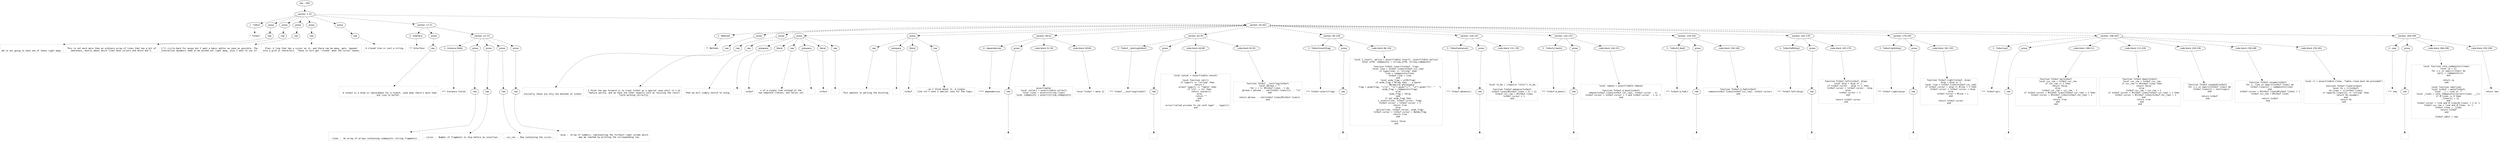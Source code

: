 digraph lpegNode {

node [fontname=Helvetica]
edge [style=dashed]

doc_0 [label="doc - 294"]


doc_0 -> { section_1}
{rank=same; section_1}

section_1 [label="section: 1-33"]


// END RANK doc_0

section_1 -> { header_2 prose_3 prose_4 prose_5 prose_6 prose_7 section_8 section_9}
{rank=same; header_2 prose_3 prose_4 prose_5 prose_6 prose_7 section_8 section_9}

header_2 [label="1 : Txtbuf"]

prose_3 [label="prose"]

prose_4 [label="prose"]

prose_5 [label="prose"]

prose_6 [label="prose"]

prose_7 [label="prose"]

section_8 [label="section: 17-21"]

section_9 [label="section: 34-263"]


// END RANK section_1

header_2 -> leaf_10
leaf_10  [color=Gray,shape=rectangle,fontname=Inconsolata,label="* Txtbuf"]
// END RANK header_2

prose_3 -> { raw_11}
{rank=same; raw_11}

raw_11 [label="raw"]


// END RANK prose_3

raw_11 -> leaf_12
leaf_12  [color=Gray,shape=rectangle,fontname=Inconsolata,label="

We're not going to have one of these right away.
"]
// END RANK raw_11

prose_4 -> { raw_13}
{rank=same; raw_13}

raw_13 [label="raw"]


// END RANK prose_4

raw_13 -> leaf_14
leaf_14  [color=Gray,shape=rectangle,fontname=Inconsolata,label="
This is not much more than an ordinary array of lines that has a bit of
awareness, mostly about which lines have cursors and which don't.
"]
// END RANK raw_13

prose_5 -> { raw_15}
{rank=same; raw_15}

raw_15 [label="raw"]


// END RANK prose_5

raw_15 -> leaf_16
leaf_16  [color=Gray,shape=rectangle,fontname=Inconsolata,label="
I'll circle back for quipu but I want a basic editor as soon as possible. The
interaction dynamics need to be worked out right away, plus I want to use it!
"]
// END RANK raw_15

prose_6 -> { raw_17}
{rank=same; raw_17}

raw_17 [label="raw"]


// END RANK prose_6

raw_17 -> leaf_18
leaf_18  [color=Gray,shape=rectangle,fontname=Inconsolata,label="
Plan: A line that has a cursor on it, and there can be many, gets 'opened'
into a grid of characters.  These in turn get 'closed' when the cursor leaves.
"]
// END RANK raw_17

prose_7 -> { raw_19}
{rank=same; raw_19}

raw_19 [label="raw"]


// END RANK prose_7

raw_19 -> leaf_20
leaf_20  [color=Gray,shape=rectangle,fontname=Inconsolata,label="
A closed line is just a string.

"]
// END RANK raw_19

section_8 -> { header_21 prose_22 section_23}
{rank=same; header_21 prose_22 section_23}

header_21 [label="2 : Interface"]

prose_22 [label="prose"]

section_23 [label="section: 22-33"]


// END RANK section_8

header_21 -> leaf_24
leaf_24  [color=Gray,shape=rectangle,fontname=Inconsolata,label="** Interface"]
// END RANK header_21

prose_22 -> { raw_25}
{rank=same; raw_25}

raw_25 [label="raw"]


// END RANK prose_22

raw_25 -> leaf_26
leaf_26  [color=Gray,shape=rectangle,fontname=Inconsolata,label="

  A txtbuf is a drop-in replacement for a txtbuf, used when there's more than
one line to buffer.
"]
// END RANK raw_25

section_23 -> { header_27 prose_28 prose_29 prose_30 prose_31}
{rank=same; header_27 prose_28 prose_29 prose_30 prose_31}

header_27 [label="3 : Instance fields"]

prose_28 [label="prose"]

prose_29 [label="prose"]

prose_30 [label="prose"]

prose_31 [label="prose"]


// END RANK section_23

header_27 -> leaf_32
leaf_32  [color=Gray,shape=rectangle,fontname=Inconsolata,label="*** Instance fields"]
// END RANK header_27

prose_28 -> { raw_33}
{rank=same; raw_33}

raw_33 [label="raw"]


// END RANK prose_28

raw_33 -> leaf_34
leaf_34  [color=Gray,shape=rectangle,fontname=Inconsolata,label="

- lines :  An array of arrays containing codepoints (string fragments).
"]
// END RANK raw_33

prose_29 -> { raw_35}
{rank=same; raw_35}

raw_35 [label="raw"]


// END RANK prose_29

raw_35 -> leaf_36
leaf_36  [color=Gray,shape=rectangle,fontname=Inconsolata,label="
- cursor :  Number of fragments to skip before an insertion.
"]
// END RANK raw_35

prose_30 -> { raw_37}
{rank=same; raw_37}

raw_37 [label="raw"]


// END RANK prose_30

raw_37 -> leaf_38
leaf_38  [color=Gray,shape=rectangle,fontname=Inconsolata,label="
- cur_row :  Row containing the cursor.
"]
// END RANK raw_37

prose_31 -> { raw_39}
{rank=same; raw_39}

raw_39 [label="raw"]


// END RANK prose_31

raw_39 -> leaf_40
leaf_40  [color=Gray,shape=rectangle,fontname=Inconsolata,label="
- disp :  Array of numbers, representing the furthest-right column which
          may be reached by printing the corresponding row.

"]
// END RANK raw_39

section_9 -> { header_41 prose_42 prose_43 prose_44 prose_45 section_46 section_47 section_48 section_49 section_50 section_51 section_52 section_53 section_54 section_55}
{rank=same; header_41 prose_42 prose_43 prose_44 prose_45 section_46 section_47 section_48 section_49 section_50 section_51 section_52 section_53 section_54 section_55}

header_41 [label="2 : Methods"]

prose_42 [label="prose"]

prose_43 [label="prose"]

prose_44 [label="prose"]

prose_45 [label="prose"]

section_46 [label="section: 49-61"]

section_47 [label="section: 62-93"]

section_48 [label="section: 94-128"]

section_49 [label="section: 129-141"]

section_50 [label="section: 142-153"]

section_51 [label="section: 154-162"]

section_52 [label="section: 163-178"]

section_53 [label="section: 179-195"]

section_54 [label="section: 196-263"]

section_55 [label="section: 264-294"]


// END RANK section_9

header_41 -> leaf_56
leaf_56  [color=Gray,shape=rectangle,fontname=Inconsolata,label="** Methods"]
// END RANK header_41

prose_42 -> { raw_57}
{rank=same; raw_57}

raw_57 [label="raw"]


// END RANK prose_42

raw_57 -> leaf_58
leaf_58  [color=Gray,shape=rectangle,fontname=Inconsolata,label="

Initially these are only the methods of txtbuf.
"]
// END RANK raw_57

prose_43 -> { raw_59}
{rank=same; raw_59}

raw_59 [label="raw"]


// END RANK prose_43

raw_59 -> leaf_60
leaf_60  [color=Gray,shape=rectangle,fontname=Inconsolata,label="
I think the way forward is to treat txtbuf as a special case until it's at
feature parity, and we have the other aspects such as resizing the result
field working correctly.
"]
// END RANK raw_59

prose_44 -> { raw_61 prespace_62 literal_63 raw_64 prespace_65 literal_66 raw_67}
{rank=same; raw_61 prespace_62 literal_63 raw_64 prespace_65 literal_66 raw_67}

raw_61 [label="raw"]

prespace_62 [label="prespace"]

literal_63 [label="literal"]

raw_64 [label="raw"]

prespace_65 [label="prespace"]

literal_66 [label="literal"]

raw_67 [label="raw"]


// END RANK prose_44

raw_61 -> leaf_68
leaf_68  [color=Gray,shape=rectangle,fontname=Inconsolata,label="
Then we will simply switch to using"]
// END RANK raw_61

prespace_62 -> leaf_69
leaf_69  [color=Gray,shape=rectangle,fontname=Inconsolata,label=" "]
// END RANK prespace_62

literal_63 -> leaf_70
leaf_70  [color=Gray,shape=rectangle,fontname=Inconsolata,label="txtbuf"]
// END RANK literal_63

raw_64 -> leaf_71
leaf_71  [color=Gray,shape=rectangle,fontname=Inconsolata,label="s of a single line instead of the
two separate classes, and factor out"]
// END RANK raw_64

prespace_65 -> leaf_72
leaf_72  [color=Gray,shape=rectangle,fontname=Inconsolata,label=" "]
// END RANK prespace_65

literal_66 -> leaf_73
leaf_73  [color=Gray,shape=rectangle,fontname=Inconsolata,label="txtbuf"]
// END RANK literal_66

raw_67 -> leaf_74
leaf_74  [color=Gray,shape=rectangle,fontname=Inconsolata,label=".
"]
// END RANK raw_67

prose_45 -> { raw_75 prespace_76 literal_77 raw_78}
{rank=same; raw_75 prespace_76 literal_77 raw_78}

raw_75 [label="raw"]

prespace_76 [label="prespace"]

literal_77 [label="literal"]

raw_78 [label="raw"]


// END RANK prose_45

raw_75 -> leaf_79
leaf_79  [color=Gray,shape=rectangle,fontname=Inconsolata,label="
This amounts to porting the existing"]
// END RANK raw_75

prespace_76 -> leaf_80
leaf_80  [color=Gray,shape=rectangle,fontname=Inconsolata,label=" "]
// END RANK prespace_76

literal_77 -> leaf_81
leaf_81  [color=Gray,shape=rectangle,fontname=Inconsolata,label="txtbuf"]
// END RANK literal_77

raw_78 -> leaf_82
leaf_82  [color=Gray,shape=rectangle,fontname=Inconsolata,label=", as I think about it. A single
line isn't even a special case for the logic.

"]
// END RANK raw_78

section_46 -> { header_83 prose_84 codeblock_85 codeblock_86}
{rank=same; header_83 prose_84 codeblock_85 codeblock_86}

header_83 [label="4 : dependencies"]

prose_84 [label="prose"]

codeblock_85 [label="code block 51-56"]

codeblock_86 [label="code block 58-60"]


// END RANK section_46

header_83 -> leaf_87
leaf_87  [color=Gray,shape=rectangle,fontname=Inconsolata,label="**** dependencies"]
// END RANK header_83

prose_84 -> { raw_88}
{rank=same; raw_88}

raw_88 [label="raw"]


// END RANK prose_84

raw_88 -> leaf_89
leaf_89  [color=Gray,shape=rectangle,fontname=Inconsolata,label="
"]
// END RANK raw_88

codeblock_85 -> leaf_90
leaf_90  [color=Gray,shape=rectangle,fontname=Inconsolata,label="assert(meta)
local collect = assert(table.collect)
local lines = assert(string.lines)
local codepoints = assert(string.codepoints)"]
// END RANK codeblock_85

codeblock_86 -> leaf_91
leaf_91  [color=Gray,shape=rectangle,fontname=Inconsolata,label="local Txtbuf = meta {}"]
// END RANK codeblock_86

section_47 -> { header_92 prose_93 codeblock_94 codeblock_95}
{rank=same; header_92 prose_93 codeblock_94 codeblock_95}

header_92 [label="3 : Txtbuf.__tostring(txtbuf)"]

prose_93 [label="prose"]

codeblock_94 [label="code block 64-80"]

codeblock_95 [label="code block 82-91"]


// END RANK section_47

header_92 -> leaf_96
leaf_96  [color=Gray,shape=rectangle,fontname=Inconsolata,label="*** Txtbuf.__tostring(txtbuf)"]
// END RANK header_92

prose_93 -> { raw_97}
{rank=same; raw_97}

raw_97 [label="raw"]


// END RANK prose_93

raw_97 -> leaf_98
leaf_98  [color=Gray,shape=rectangle,fontname=Inconsolata,label="
"]
// END RANK raw_97

codeblock_94 -> leaf_99
leaf_99  [color=Gray,shape=rectangle,fontname=Inconsolata,label="local concat = assert(table.concat)

local function cat(l)
   if type(l) == \"string\" then
      return l
   elseif type(l) == \"table\" then
      if l[1] ~= nil then
         return concat(l)
      else
         return \"\"
      end
   end

   error(\"called private fn cat with type\" .. type(l))
end"]
// END RANK codeblock_94

codeblock_95 -> leaf_100
leaf_100  [color=Gray,shape=rectangle,fontname=Inconsolata,label="function Txtbuf.__tostring(txtbuf)
   local phrase = \"\"
   for i = 1, #txtbuf.lines - 1 do
      phrase = phrase .. cat(txtbuf.lines[i]) .. \"\\n\"
   end

   return phrase .. cat(txtbuf.lines[#txtbuf.lines])
end"]
// END RANK codeblock_95

section_48 -> { header_101 prose_102 codeblock_103}
{rank=same; header_101 prose_102 codeblock_103}

header_101 [label="3 : Txtbuf:insert(frag)"]

prose_102 [label="prose"]

codeblock_103 [label="code block 96-126"]


// END RANK section_48

header_101 -> leaf_104
leaf_104  [color=Gray,shape=rectangle,fontname=Inconsolata,label="*** Txtbuf:insert(frag)"]
// END RANK header_101

prose_102 -> { raw_105}
{rank=same; raw_105}

raw_105 [label="raw"]


// END RANK prose_102

raw_105 -> leaf_106
leaf_106  [color=Gray,shape=rectangle,fontname=Inconsolata,label="
"]
// END RANK raw_105

codeblock_103 -> leaf_107
leaf_107  [color=Gray,shape=rectangle,fontname=Inconsolata,label="local t_insert, splice = assert(table.insert), assert(table.splice)
local utf8, codepoints = string.utf8, string.codepoints

function Txtbuf.insert(txtbuf, frag)
   local line = txtbuf.lines[txtbuf.cur_row]
   if type(line) == \"string\" then
      line = codepoints(line)
      txtbuf.line = line
   end
   local wide_frag = utf8(frag)
   if wide_frag < #frag then -- a paste
      -- Normalize whitespace
      frag = gsub(frag, \"\\r\\n\", \"\\n\"):gsub(\"\\r\", \"\\n\"):gsub(\"\\t\", \"   \")
      wide_frag = codepoints(frag)
   else
      wide_frag = false
   end
   if not wide_frag then
      t_insert(line, txtbuf.cursor, frag)
      txtbuf.cursor = txtbuf.cursor + 1
      return true
   else
      splice(line, txtbuf.cursor, wide_frag)
      txtbuf.cursor = txtbuf.cursor + #wide_frag
      return true
   end

   return false
end"]
// END RANK codeblock_103

section_49 -> { header_108 prose_109 codeblock_110}
{rank=same; header_108 prose_109 codeblock_110}

header_108 [label="3 : Txtbuf:advance()"]

prose_109 [label="prose"]

codeblock_110 [label="code block 131-139"]


// END RANK section_49

header_108 -> leaf_111
leaf_111  [color=Gray,shape=rectangle,fontname=Inconsolata,label="*** Txtbuf:advance()"]
// END RANK header_108

prose_109 -> { raw_112}
{rank=same; raw_112}

raw_112 [label="raw"]


// END RANK prose_109

raw_112 -> leaf_113
leaf_113  [color=Gray,shape=rectangle,fontname=Inconsolata,label="
"]
// END RANK raw_112

codeblock_110 -> leaf_114
leaf_114  [color=Gray,shape=rectangle,fontname=Inconsolata,label="local ts_bw = (require \"color\").ts_bw

function Txtbuf.advance(txtbuf)
   txtbuf.lines[#txtbuf.lines + 1] = {}
   txtbuf.cur_row = #txtbuf.lines
   txtbuf.cursor = 1
end"]
// END RANK codeblock_110

section_50 -> { header_115 prose_116 codeblock_117}
{rank=same; header_115 prose_116 codeblock_117}

header_115 [label="3 : Txtbuf:d_back()"]

prose_116 [label="prose"]

codeblock_117 [label="code block 144-151"]


// END RANK section_50

header_115 -> leaf_118
leaf_118  [color=Gray,shape=rectangle,fontname=Inconsolata,label="*** Txtbuf:d_back()"]
// END RANK header_115

prose_116 -> { raw_119}
{rank=same; raw_119}

raw_119 [label="raw"]


// END RANK prose_116

raw_119 -> leaf_120
leaf_120  [color=Gray,shape=rectangle,fontname=Inconsolata,label="
"]
// END RANK raw_119

codeblock_117 -> leaf_121
leaf_121  [color=Gray,shape=rectangle,fontname=Inconsolata,label="local remove = assert(table.remove)

function Txtbuf.d_back(txtbuf)
   remove(txtbuf.lines[txtbuf.cur_row], txtbuf.cursor - 1)
   txtbuf.cursor = txtbuf.cursor > 1 and txtbuf.cursor - 1 or 1
end"]
// END RANK codeblock_117

section_51 -> { header_122 prose_123 codeblock_124}
{rank=same; header_122 prose_123 codeblock_124}

header_122 [label="3 : Txtbuf:d_fwd()"]

prose_123 [label="prose"]

codeblock_124 [label="code block 156-160"]


// END RANK section_51

header_122 -> leaf_125
leaf_125  [color=Gray,shape=rectangle,fontname=Inconsolata,label="*** Txtbuf:d_fwd()"]
// END RANK header_122

prose_123 -> { raw_126}
{rank=same; raw_126}

raw_126 [label="raw"]


// END RANK prose_123

raw_126 -> leaf_127
leaf_127  [color=Gray,shape=rectangle,fontname=Inconsolata,label="
"]
// END RANK raw_126

codeblock_124 -> leaf_128
leaf_128  [color=Gray,shape=rectangle,fontname=Inconsolata,label="function Txtbuf.d_fwd(txtbuf)
   remove(txtbuf.lines[txtbuf.cur_row], txtbuf.cursor)
end"]
// END RANK codeblock_124

section_52 -> { header_129 prose_130 codeblock_131}
{rank=same; header_129 prose_130 codeblock_131}

header_129 [label="3 : Txtbuf:left(disp)"]

prose_130 [label="prose"]

codeblock_131 [label="code block 165-176"]


// END RANK section_52

header_129 -> leaf_132
leaf_132  [color=Gray,shape=rectangle,fontname=Inconsolata,label="*** Txtbuf:left(disp)"]
// END RANK header_129

prose_130 -> { raw_133}
{rank=same; raw_133}

raw_133 [label="raw"]


// END RANK prose_130

raw_133 -> leaf_134
leaf_134  [color=Gray,shape=rectangle,fontname=Inconsolata,label="
"]
// END RANK raw_133

codeblock_131 -> leaf_135
leaf_135  [color=Gray,shape=rectangle,fontname=Inconsolata,label="function Txtbuf.left(txtbuf, disp)
   local disp = disp or 1
   if txtbuf.cursor - disp >= 1 then
      txtbuf.cursor = txtbuf.cursor - disp
   else
      txtbuf.cursor = 1
   end

   return txtbuf.cursor
end"]
// END RANK codeblock_131

section_53 -> { header_136 prose_137 codeblock_138}
{rank=same; header_136 prose_137 codeblock_138}

header_136 [label="3 : Txtbuf:right(disp)"]

prose_137 [label="prose"]

codeblock_138 [label="code block 181-193"]


// END RANK section_53

header_136 -> leaf_139
leaf_139  [color=Gray,shape=rectangle,fontname=Inconsolata,label="*** Txtbuf:right(disp)"]
// END RANK header_136

prose_137 -> { raw_140}
{rank=same; raw_140}

raw_140 [label="raw"]


// END RANK prose_137

raw_140 -> leaf_141
leaf_141  [color=Gray,shape=rectangle,fontname=Inconsolata,label="
"]
// END RANK raw_140

codeblock_138 -> leaf_142
leaf_142  [color=Gray,shape=rectangle,fontname=Inconsolata,label="function Txtbuf.right(txtbuf, disp)
   disp = disp or 1
   local line = txtbuf.lines[txtbuf.cur_row]
   if txtbuf.cursor + disp <= #line + 1 then
      txtbuf.cursor = txtbuf.cursor + disp
   else
      txtbuf.cursor = #line + 1
   end

   return txtbuf.cursor
end"]
// END RANK codeblock_138

section_54 -> { header_143 prose_144 codeblock_145 codeblock_146 codeblock_147 codeblock_148 codeblock_149}
{rank=same; header_143 prose_144 codeblock_145 codeblock_146 codeblock_147 codeblock_148 codeblock_149}

header_143 [label="3 : Txtbuf:up()"]

prose_144 [label="prose"]

codeblock_145 [label="code block 198-211"]

codeblock_146 [label="code block 213-226"]

codeblock_147 [label="code block 228-236"]

codeblock_148 [label="code block 238-248"]

codeblock_149 [label="code block 250-261"]


// END RANK section_54

header_143 -> leaf_150
leaf_150  [color=Gray,shape=rectangle,fontname=Inconsolata,label="*** Txtbuf:up()"]
// END RANK header_143

prose_144 -> { raw_151}
{rank=same; raw_151}

raw_151 [label="raw"]


// END RANK prose_144

raw_151 -> leaf_152
leaf_152  [color=Gray,shape=rectangle,fontname=Inconsolata,label="
"]
// END RANK raw_151

codeblock_145 -> leaf_153
leaf_153  [color=Gray,shape=rectangle,fontname=Inconsolata,label="function Txtbuf.up(txtbuf)
   local cur_row = txtbuf.cur_row
   if cur_row == 1 then
      return false
   else
      txtbuf.cur_row = cur_row - 1
      if txtbuf.cursor > #txtbuf.lines[txtbuf.cur_row] + 1 then
         txtbuf.cursor = #txtbuf.lines[txtbuf.cur_row] + 1
      end
      return true
   end
end"]
// END RANK codeblock_145

codeblock_146 -> leaf_154
leaf_154  [color=Gray,shape=rectangle,fontname=Inconsolata,label="function Txtbuf.down(txtbuf)
   local cur_row = txtbuf.cur_row
   if cur_row == #txtbuf.lines then
      return false
   else
      txtbuf.cur_row = cur_row + 1
      if txtbuf.cursor > #txtbuf.lines[txtbuf.cur_row] + 1 then
         txtbuf.cursor = #txtbuf.lines[txtbuf.cur_row] + 1
      end
      return true
   end
end"]
// END RANK codeblock_146

codeblock_147 -> leaf_155
leaf_155  [color=Gray,shape=rectangle,fontname=Inconsolata,label="function Txtbuf.suspend(txtbuf)
   for i,v in ipairs(txtbuf.lines) do
      txtbuf.lines[i] = tostring(v)
   end

   return txtbuf
end"]
// END RANK codeblock_147

codeblock_148 -> leaf_156
leaf_156  [color=Gray,shape=rectangle,fontname=Inconsolata,label="function Txtbuf.resume(txtbuf)
   for i, line in ipairs(txtbuf.lines) do
      txtbuf.lines[i] = codepoints(line)
   end
   txtbuf.cursor = #txtbuf.lines[#txtbuf.lines] + 1
   txtbuf.cur_row = #txtbuf.lines

   return txtbuf
end"]
// END RANK codeblock_148

codeblock_149 -> leaf_157
leaf_157  [color=Gray,shape=rectangle,fontname=Inconsolata,label="local cl = assert(table.clone, \"table.clone must be provided\")

function Txtbuf.clone(txtbuf)
   local tb = cl(txtbuf)
   tb.lines = cl(txtbuf.lines)
   if type(tb.lines[1]) == \"string\" then
      return tb:resume()
   end
   return tb
end"]
// END RANK codeblock_149

section_55 -> { header_158 prose_159 codeblock_160 codeblock_161}
{rank=same; header_158 prose_159 codeblock_160 codeblock_161}

header_158 [label="3 : new"]

prose_159 [label="prose"]

codeblock_160 [label="code block 266-290"]

codeblock_161 [label="code block 292-294"]


// END RANK section_55

header_158 -> leaf_162
leaf_162  [color=Gray,shape=rectangle,fontname=Inconsolata,label="*** new"]
// END RANK header_158

prose_159 -> { raw_163}
{rank=same; raw_163}

raw_163 [label="raw"]


// END RANK prose_159

raw_163 -> leaf_164
leaf_164  [color=Gray,shape=rectangle,fontname=Inconsolata,label="
"]
// END RANK raw_163

codeblock_160 -> leaf_165
leaf_165  [color=Gray,shape=rectangle,fontname=Inconsolata,label="local function into_codepoints(lines)
   local cp = {}
   for i,v in ipairs(lines) do
      cp[i] = codepoints(v)
   end

   return cp
end

local function new(line)
   local txtbuf = meta(Txtbuf)
   local __l = line or \"\"
   local _lines = into_codepoints(collect(lines, __l))
   if #_lines == 0 then
      _lines[1] = {}
   end
   txtbuf.cursor = line and #_lines[#_lines] + 1 or 1
   txtbuf.cur_row = line and #_lines  or 1
   txtbuf.lines = _lines
   return txtbuf
end

Txtbuf.idEst = new"]
// END RANK codeblock_160

codeblock_161 -> leaf_166
leaf_166  [color=Gray,shape=rectangle,fontname=Inconsolata,label="return new"]
// END RANK codeblock_161


}
